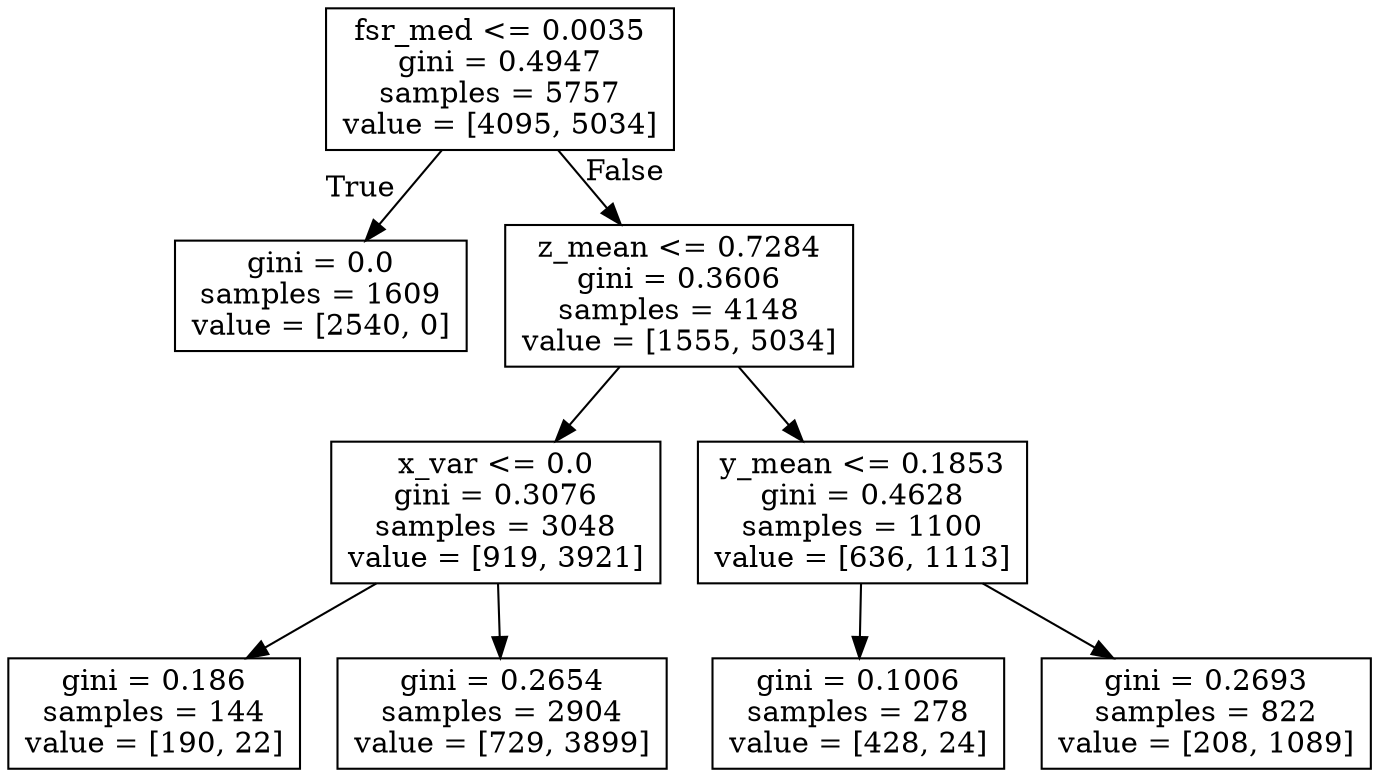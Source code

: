 digraph Tree {
node [shape=box] ;
0 [label="fsr_med <= 0.0035\ngini = 0.4947\nsamples = 5757\nvalue = [4095, 5034]"] ;
1 [label="gini = 0.0\nsamples = 1609\nvalue = [2540, 0]"] ;
0 -> 1 [labeldistance=2.5, labelangle=45, headlabel="True"] ;
2 [label="z_mean <= 0.7284\ngini = 0.3606\nsamples = 4148\nvalue = [1555, 5034]"] ;
0 -> 2 [labeldistance=2.5, labelangle=-45, headlabel="False"] ;
3 [label="x_var <= 0.0\ngini = 0.3076\nsamples = 3048\nvalue = [919, 3921]"] ;
2 -> 3 ;
4 [label="gini = 0.186\nsamples = 144\nvalue = [190, 22]"] ;
3 -> 4 ;
5 [label="gini = 0.2654\nsamples = 2904\nvalue = [729, 3899]"] ;
3 -> 5 ;
6 [label="y_mean <= 0.1853\ngini = 0.4628\nsamples = 1100\nvalue = [636, 1113]"] ;
2 -> 6 ;
7 [label="gini = 0.1006\nsamples = 278\nvalue = [428, 24]"] ;
6 -> 7 ;
8 [label="gini = 0.2693\nsamples = 822\nvalue = [208, 1089]"] ;
6 -> 8 ;
}